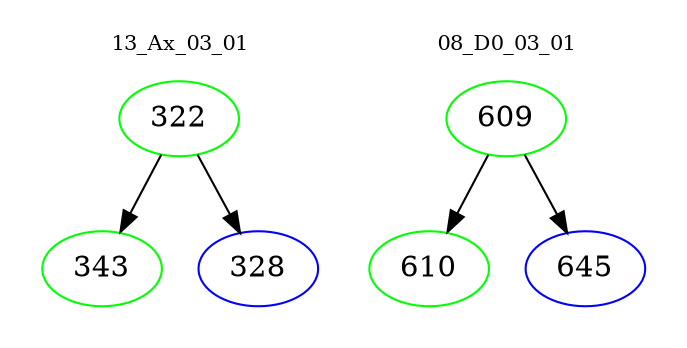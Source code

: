 digraph{
subgraph cluster_0 {
color = white
label = "13_Ax_03_01";
fontsize=10;
T0_322 [label="322", color="green"]
T0_322 -> T0_343 [color="black"]
T0_343 [label="343", color="green"]
T0_322 -> T0_328 [color="black"]
T0_328 [label="328", color="blue"]
}
subgraph cluster_1 {
color = white
label = "08_D0_03_01";
fontsize=10;
T1_609 [label="609", color="green"]
T1_609 -> T1_610 [color="black"]
T1_610 [label="610", color="green"]
T1_609 -> T1_645 [color="black"]
T1_645 [label="645", color="blue"]
}
}
